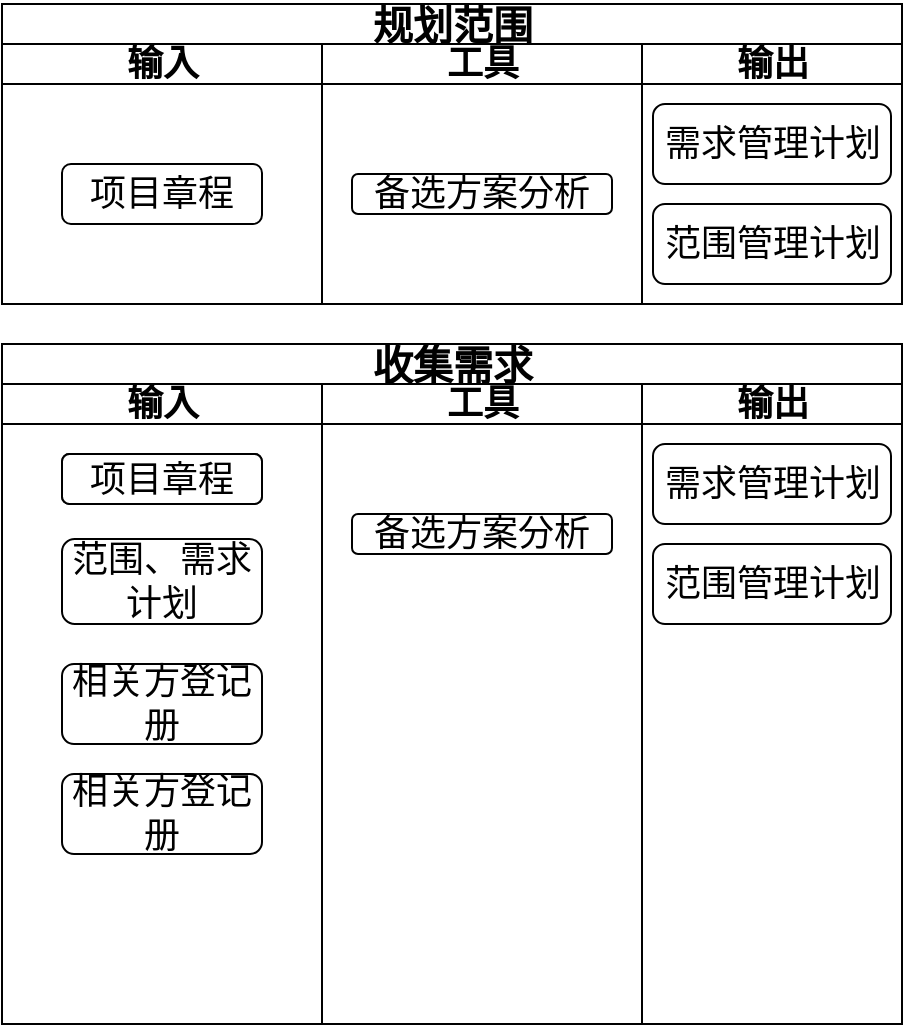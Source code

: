<mxfile version="21.7.2" type="github">
  <diagram name="Page-1" id="74e2e168-ea6b-b213-b513-2b3c1d86103e">
    <mxGraphModel dx="868" dy="453" grid="1" gridSize="10" guides="1" tooltips="1" connect="1" arrows="1" fold="1" page="1" pageScale="1" pageWidth="1100" pageHeight="850" background="none" math="0" shadow="0">
      <root>
        <mxCell id="0" />
        <mxCell id="1" parent="0" />
        <mxCell id="77e6c97f196da883-1" value="规划范围" style="swimlane;html=1;childLayout=stackLayout;startSize=20;rounded=0;shadow=0;labelBackgroundColor=none;strokeWidth=1;fontFamily=Verdana;fontSize=20;align=center;" parent="1" vertex="1">
          <mxGeometry x="70" y="40" width="450" height="150" as="geometry" />
        </mxCell>
        <mxCell id="77e6c97f196da883-2" value="输入" style="swimlane;html=1;startSize=20;fontSize=18;" parent="77e6c97f196da883-1" vertex="1">
          <mxGeometry y="20" width="160" height="130" as="geometry" />
        </mxCell>
        <mxCell id="77e6c97f196da883-8" value="项目章程" style="rounded=1;whiteSpace=wrap;html=1;shadow=0;labelBackgroundColor=none;strokeWidth=1;fontFamily=Verdana;fontSize=18;align=center;" parent="77e6c97f196da883-2" vertex="1">
          <mxGeometry x="30" y="60" width="100" height="30" as="geometry" />
        </mxCell>
        <mxCell id="77e6c97f196da883-3" value="工具" style="swimlane;html=1;startSize=20;fontSize=18;" parent="77e6c97f196da883-1" vertex="1">
          <mxGeometry x="160" y="20" width="160" height="130" as="geometry" />
        </mxCell>
        <mxCell id="77e6c97f196da883-11" value="备选方案分析" style="rounded=1;whiteSpace=wrap;html=1;shadow=0;labelBackgroundColor=none;strokeWidth=1;fontFamily=Verdana;fontSize=18;align=center;" parent="77e6c97f196da883-3" vertex="1">
          <mxGeometry x="15" y="65" width="130" height="20" as="geometry" />
        </mxCell>
        <mxCell id="77e6c97f196da883-4" value="输出" style="swimlane;html=1;startSize=20;fontSize=18;" parent="77e6c97f196da883-1" vertex="1">
          <mxGeometry x="320" y="20" width="130" height="130" as="geometry" />
        </mxCell>
        <mxCell id="5xZNeHndiTW3SxTX_l-Z-4" value="需求管理计划" style="rounded=1;whiteSpace=wrap;html=1;shadow=0;labelBackgroundColor=none;strokeWidth=1;fontFamily=Verdana;fontSize=18;align=center;" vertex="1" parent="77e6c97f196da883-4">
          <mxGeometry x="5.5" y="30" width="119" height="40" as="geometry" />
        </mxCell>
        <mxCell id="5xZNeHndiTW3SxTX_l-Z-5" value="范围管理计划" style="rounded=1;whiteSpace=wrap;html=1;shadow=0;labelBackgroundColor=none;strokeWidth=1;fontFamily=Verdana;fontSize=18;align=center;" vertex="1" parent="77e6c97f196da883-4">
          <mxGeometry x="5.5" y="80" width="119" height="40" as="geometry" />
        </mxCell>
        <mxCell id="5xZNeHndiTW3SxTX_l-Z-23" value="收集需求" style="swimlane;html=1;childLayout=stackLayout;startSize=20;rounded=0;shadow=0;labelBackgroundColor=none;strokeWidth=1;fontFamily=Verdana;fontSize=20;align=center;" vertex="1" parent="1">
          <mxGeometry x="70" y="210" width="450" height="340" as="geometry" />
        </mxCell>
        <mxCell id="5xZNeHndiTW3SxTX_l-Z-24" value="输入" style="swimlane;html=1;startSize=20;fontSize=18;" vertex="1" parent="5xZNeHndiTW3SxTX_l-Z-23">
          <mxGeometry y="20" width="160" height="320" as="geometry" />
        </mxCell>
        <mxCell id="5xZNeHndiTW3SxTX_l-Z-25" value="项目章程" style="rounded=1;whiteSpace=wrap;html=1;shadow=0;labelBackgroundColor=none;strokeWidth=1;fontFamily=Verdana;fontSize=18;align=center;" vertex="1" parent="5xZNeHndiTW3SxTX_l-Z-24">
          <mxGeometry x="30" y="35" width="100" height="25" as="geometry" />
        </mxCell>
        <mxCell id="5xZNeHndiTW3SxTX_l-Z-42" value="范围、需求计划" style="rounded=1;whiteSpace=wrap;html=1;shadow=0;labelBackgroundColor=none;strokeWidth=1;fontFamily=Verdana;fontSize=18;align=center;" vertex="1" parent="5xZNeHndiTW3SxTX_l-Z-24">
          <mxGeometry x="30" y="77.5" width="100" height="42.5" as="geometry" />
        </mxCell>
        <mxCell id="5xZNeHndiTW3SxTX_l-Z-43" value="相关方登记册" style="rounded=1;whiteSpace=wrap;html=1;shadow=0;labelBackgroundColor=none;strokeWidth=1;fontFamily=Verdana;fontSize=18;align=center;" vertex="1" parent="5xZNeHndiTW3SxTX_l-Z-24">
          <mxGeometry x="30" y="140" width="100" height="40" as="geometry" />
        </mxCell>
        <mxCell id="5xZNeHndiTW3SxTX_l-Z-45" value="相关方登记册" style="rounded=1;whiteSpace=wrap;html=1;shadow=0;labelBackgroundColor=none;strokeWidth=1;fontFamily=Verdana;fontSize=18;align=center;" vertex="1" parent="5xZNeHndiTW3SxTX_l-Z-24">
          <mxGeometry x="30" y="195" width="100" height="40" as="geometry" />
        </mxCell>
        <mxCell id="5xZNeHndiTW3SxTX_l-Z-26" value="工具" style="swimlane;html=1;startSize=20;fontSize=18;" vertex="1" parent="5xZNeHndiTW3SxTX_l-Z-23">
          <mxGeometry x="160" y="20" width="160" height="320" as="geometry" />
        </mxCell>
        <mxCell id="5xZNeHndiTW3SxTX_l-Z-27" value="备选方案分析" style="rounded=1;whiteSpace=wrap;html=1;shadow=0;labelBackgroundColor=none;strokeWidth=1;fontFamily=Verdana;fontSize=18;align=center;" vertex="1" parent="5xZNeHndiTW3SxTX_l-Z-26">
          <mxGeometry x="15" y="65" width="130" height="20" as="geometry" />
        </mxCell>
        <mxCell id="5xZNeHndiTW3SxTX_l-Z-28" value="输出" style="swimlane;html=1;startSize=20;fontSize=18;" vertex="1" parent="5xZNeHndiTW3SxTX_l-Z-23">
          <mxGeometry x="320" y="20" width="130" height="320" as="geometry" />
        </mxCell>
        <mxCell id="5xZNeHndiTW3SxTX_l-Z-29" value="需求管理计划" style="rounded=1;whiteSpace=wrap;html=1;shadow=0;labelBackgroundColor=none;strokeWidth=1;fontFamily=Verdana;fontSize=18;align=center;" vertex="1" parent="5xZNeHndiTW3SxTX_l-Z-28">
          <mxGeometry x="5.5" y="30" width="119" height="40" as="geometry" />
        </mxCell>
        <mxCell id="5xZNeHndiTW3SxTX_l-Z-30" value="范围管理计划" style="rounded=1;whiteSpace=wrap;html=1;shadow=0;labelBackgroundColor=none;strokeWidth=1;fontFamily=Verdana;fontSize=18;align=center;" vertex="1" parent="5xZNeHndiTW3SxTX_l-Z-28">
          <mxGeometry x="5.5" y="80" width="119" height="40" as="geometry" />
        </mxCell>
        <mxCell id="5xZNeHndiTW3SxTX_l-Z-41" value="项目章程" style="rounded=1;whiteSpace=wrap;html=1;shadow=0;labelBackgroundColor=none;strokeWidth=1;fontFamily=Verdana;fontSize=18;align=center;" vertex="1" parent="1">
          <mxGeometry x="100" y="265" width="100" height="25" as="geometry" />
        </mxCell>
      </root>
    </mxGraphModel>
  </diagram>
</mxfile>

